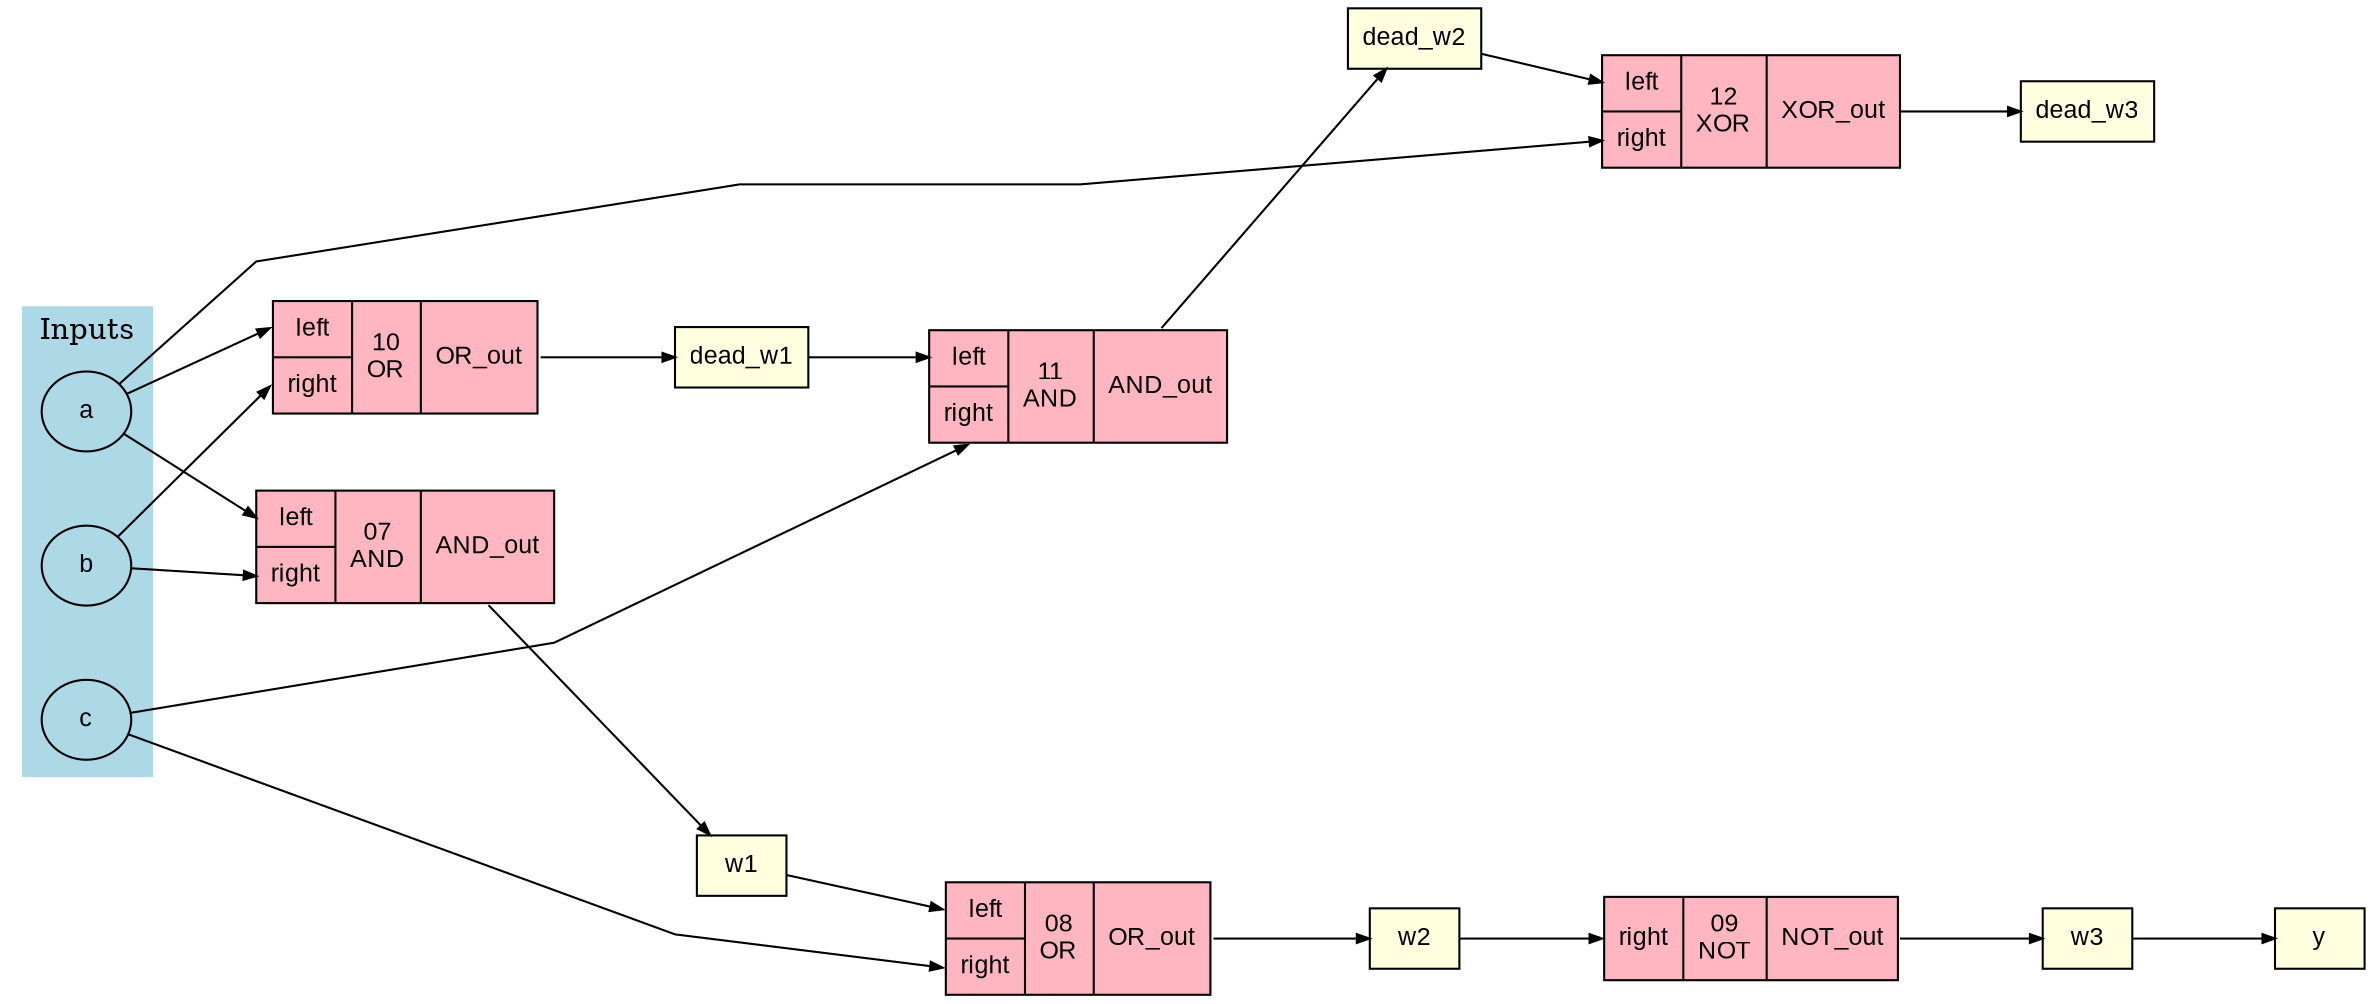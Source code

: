 digraph dead_code_example {
	graph [concentrate=false dpi=300 nodesep=0.5 ordering=out rankdir=LR ranksep=0.8 splines=polyline]
	node [fillcolor=white fontname=Arial fontsize=12 height=0.4 margin=0.1 penwidth=1.0 shape=record style=filled width=0.6]
	edge [arrowhead=normal arrowsize=0.6 fontname=Arial fontsize=10 penwidth=1.0]
	a [label=a fillcolor=lightblue shape=ellipse style=filled]
	b [label=b fillcolor=lightblue shape=ellipse style=filled]
	c [label=c fillcolor=lightblue shape=ellipse style=filled]
	y [label=y fillcolor=lightyellow shape=box style=filled]
	w1 [label=w1 fillcolor=lightyellow shape=box style=filled]
	w2 [label=w2 fillcolor=lightyellow shape=box style=filled]
	w3 [label=w3 fillcolor=lightyellow shape=box style=filled]
	dead_w1 [label=dead_w1 fillcolor=lightyellow shape=box style=filled]
	dead_w2 [label=dead_w2 fillcolor=lightyellow shape=box style=filled]
	dead_w3 [label=dead_w3 fillcolor=lightyellow shape=box style=filled]
	op_AND_07 [label="{{<A> left|<B> right}|{07\nAND}|<out> AND_out}" fillcolor=lightpink shape=record style=filled]
	a -> op_AND_07:A
	b -> op_AND_07:B
	op_AND_07:out -> w1
	op_OR_08 [label="{{<A> left|<B> right}|{08\nOR}|<out> OR_out}" fillcolor=lightpink shape=record style=filled]
	w1 -> op_OR_08:A
	c -> op_OR_08:B
	op_OR_08:out -> w2
	op_NOT_09 [label="{{<A> right}|{09\nNOT}|<out> NOT_out}" fillcolor=lightpink shape=record style=filled]
	w2 -> op_NOT_09:A
	op_NOT_09:out -> w3
	w3 -> y
	op_OR_10 [label="{{<A> left|<B> right}|{10\nOR}|<out> OR_out}" fillcolor=lightpink shape=record style=filled]
	a -> op_OR_10:A
	b -> op_OR_10:B
	op_OR_10:out -> dead_w1
	op_AND_11 [label="{{<A> left|<B> right}|{11\nAND}|<out> AND_out}" fillcolor=lightpink shape=record style=filled]
	dead_w1 -> op_AND_11:A
	c -> op_AND_11:B
	op_AND_11:out -> dead_w2
	op_XOR_12 [label="{{<A> left|<B> right}|{12\nXOR}|<out> XOR_out}" fillcolor=lightpink shape=record style=filled]
	dead_w2 -> op_XOR_12:A
	a -> op_XOR_12:B
	op_XOR_12:out -> dead_w3
	subgraph cluster_inputs {
		color=lightblue label=Inputs rank=source style=filled
		a
		b
		c
	}
}
